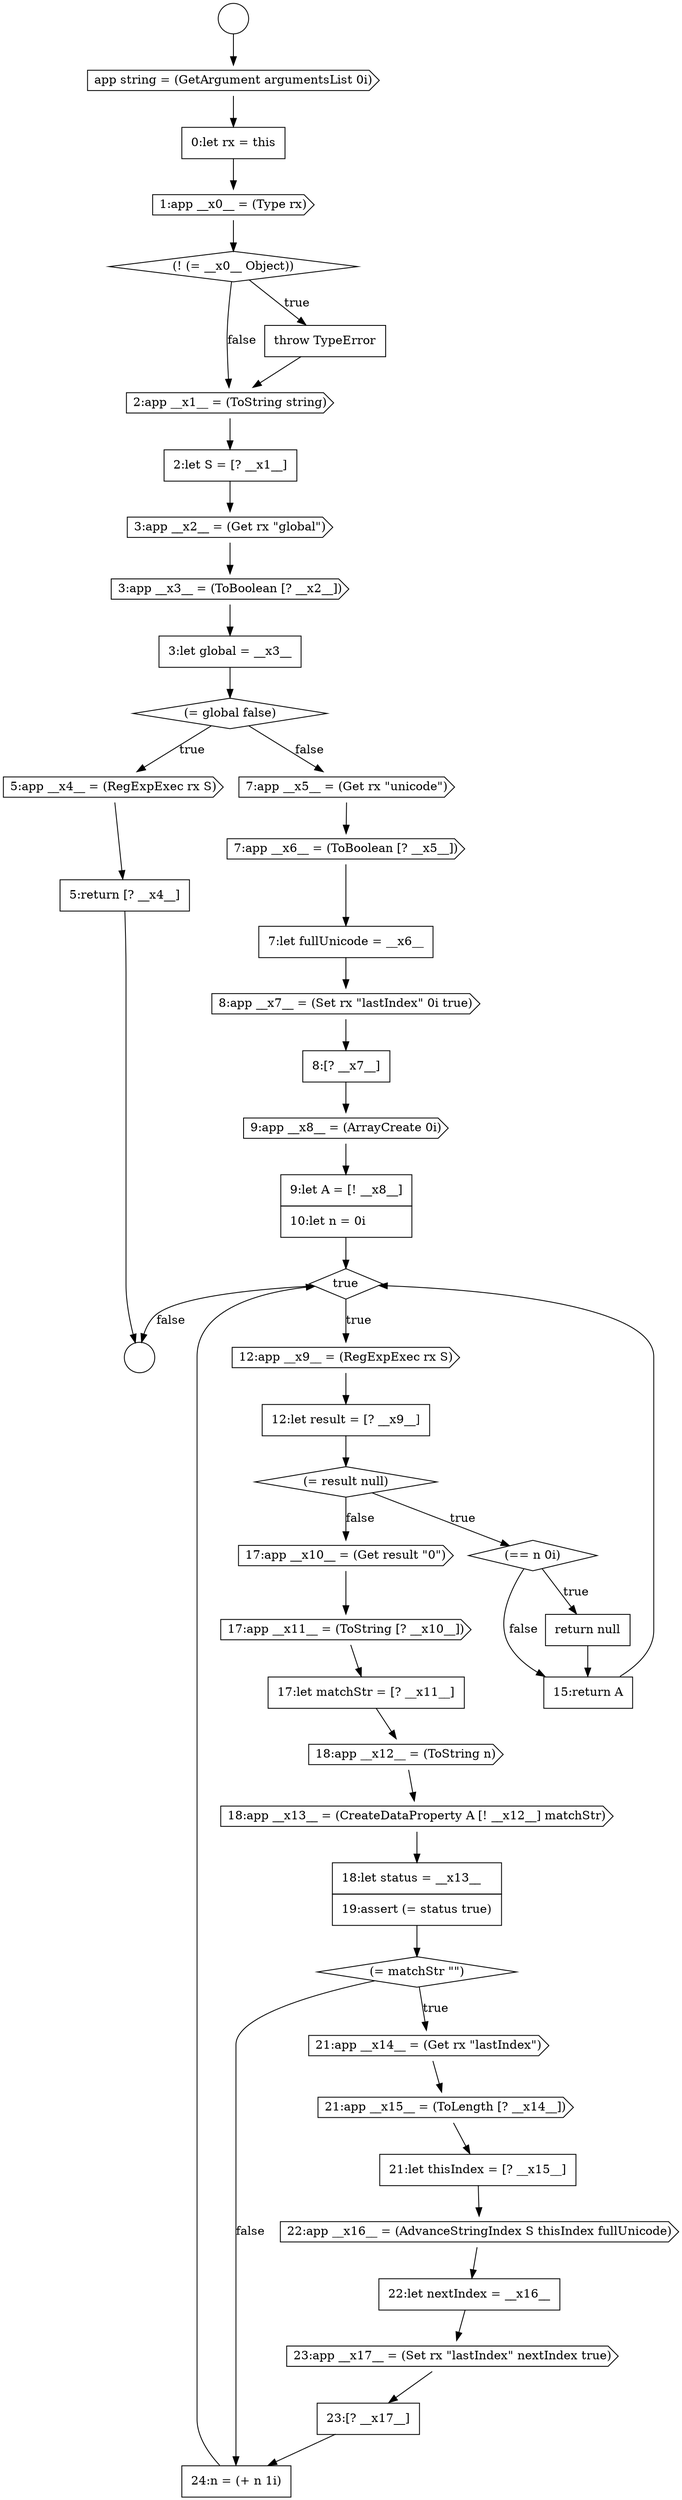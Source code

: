 digraph {
  node13993 [shape=none, margin=0, label=<<font color="black">
    <table border="0" cellborder="1" cellspacing="0" cellpadding="10">
      <tr><td align="left">0:let rx = this</td></tr>
    </table>
  </font>> color="black" fillcolor="white" style=filled]
  node14004 [shape=none, margin=0, label=<<font color="black">
    <table border="0" cellborder="1" cellspacing="0" cellpadding="10">
      <tr><td align="left">5:return [? __x4__]</td></tr>
    </table>
  </font>> color="black" fillcolor="white" style=filled]
  node14020 [shape=cds, label=<<font color="black">17:app __x11__ = (ToString [? __x10__])</font>> color="black" fillcolor="white" style=filled]
  node13995 [shape=diamond, label=<<font color="black">(! (= __x0__ Object))</font>> color="black" fillcolor="white" style=filled]
  node14016 [shape=diamond, label=<<font color="black">(== n 0i)</font>> color="black" fillcolor="white" style=filled]
  node14012 [shape=diamond, label=<<font color="black">true</font>> color="black" fillcolor="white" style=filled]
  node14001 [shape=none, margin=0, label=<<font color="black">
    <table border="0" cellborder="1" cellspacing="0" cellpadding="10">
      <tr><td align="left">3:let global = __x3__</td></tr>
    </table>
  </font>> color="black" fillcolor="white" style=filled]
  node14018 [shape=none, margin=0, label=<<font color="black">
    <table border="0" cellborder="1" cellspacing="0" cellpadding="10">
      <tr><td align="left">15:return A</td></tr>
    </table>
  </font>> color="black" fillcolor="white" style=filled]
  node14014 [shape=none, margin=0, label=<<font color="black">
    <table border="0" cellborder="1" cellspacing="0" cellpadding="10">
      <tr><td align="left">12:let result = [? __x9__]</td></tr>
    </table>
  </font>> color="black" fillcolor="white" style=filled]
  node14025 [shape=diamond, label=<<font color="black">(= matchStr &quot;&quot;)</font>> color="black" fillcolor="white" style=filled]
  node13997 [shape=cds, label=<<font color="black">2:app __x1__ = (ToString string)</font>> color="black" fillcolor="white" style=filled]
  node14023 [shape=cds, label=<<font color="black">18:app __x13__ = (CreateDataProperty A [! __x12__] matchStr)</font>> color="black" fillcolor="white" style=filled]
  node14029 [shape=cds, label=<<font color="black">22:app __x16__ = (AdvanceStringIndex S thisIndex fullUnicode)</font>> color="black" fillcolor="white" style=filled]
  node14007 [shape=none, margin=0, label=<<font color="black">
    <table border="0" cellborder="1" cellspacing="0" cellpadding="10">
      <tr><td align="left">7:let fullUnicode = __x6__</td></tr>
    </table>
  </font>> color="black" fillcolor="white" style=filled]
  node14002 [shape=diamond, label=<<font color="black">(= global false)</font>> color="black" fillcolor="white" style=filled]
  node14024 [shape=none, margin=0, label=<<font color="black">
    <table border="0" cellborder="1" cellspacing="0" cellpadding="10">
      <tr><td align="left">18:let status = __x13__</td></tr>
      <tr><td align="left">19:assert (= status true)</td></tr>
    </table>
  </font>> color="black" fillcolor="white" style=filled]
  node14019 [shape=cds, label=<<font color="black">17:app __x10__ = (Get result &quot;0&quot;)</font>> color="black" fillcolor="white" style=filled]
  node13992 [shape=cds, label=<<font color="black">app string = (GetArgument argumentsList 0i)</font>> color="black" fillcolor="white" style=filled]
  node14032 [shape=none, margin=0, label=<<font color="black">
    <table border="0" cellborder="1" cellspacing="0" cellpadding="10">
      <tr><td align="left">23:[? __x17__]</td></tr>
    </table>
  </font>> color="black" fillcolor="white" style=filled]
  node14000 [shape=cds, label=<<font color="black">3:app __x3__ = (ToBoolean [? __x2__])</font>> color="black" fillcolor="white" style=filled]
  node14013 [shape=cds, label=<<font color="black">12:app __x9__ = (RegExpExec rx S)</font>> color="black" fillcolor="white" style=filled]
  node14011 [shape=none, margin=0, label=<<font color="black">
    <table border="0" cellborder="1" cellspacing="0" cellpadding="10">
      <tr><td align="left">9:let A = [! __x8__]</td></tr>
      <tr><td align="left">10:let n = 0i</td></tr>
    </table>
  </font>> color="black" fillcolor="white" style=filled]
  node14028 [shape=none, margin=0, label=<<font color="black">
    <table border="0" cellborder="1" cellspacing="0" cellpadding="10">
      <tr><td align="left">21:let thisIndex = [? __x15__]</td></tr>
    </table>
  </font>> color="black" fillcolor="white" style=filled]
  node13996 [shape=none, margin=0, label=<<font color="black">
    <table border="0" cellborder="1" cellspacing="0" cellpadding="10">
      <tr><td align="left">throw TypeError</td></tr>
    </table>
  </font>> color="black" fillcolor="white" style=filled]
  node14008 [shape=cds, label=<<font color="black">8:app __x7__ = (Set rx &quot;lastIndex&quot; 0i true)</font>> color="black" fillcolor="white" style=filled]
  node14003 [shape=cds, label=<<font color="black">5:app __x4__ = (RegExpExec rx S)</font>> color="black" fillcolor="white" style=filled]
  node13999 [shape=cds, label=<<font color="black">3:app __x2__ = (Get rx &quot;global&quot;)</font>> color="black" fillcolor="white" style=filled]
  node14021 [shape=none, margin=0, label=<<font color="black">
    <table border="0" cellborder="1" cellspacing="0" cellpadding="10">
      <tr><td align="left">17:let matchStr = [? __x11__]</td></tr>
    </table>
  </font>> color="black" fillcolor="white" style=filled]
  node14010 [shape=cds, label=<<font color="black">9:app __x8__ = (ArrayCreate 0i)</font>> color="black" fillcolor="white" style=filled]
  node14027 [shape=cds, label=<<font color="black">21:app __x15__ = (ToLength [? __x14__])</font>> color="black" fillcolor="white" style=filled]
  node14017 [shape=none, margin=0, label=<<font color="black">
    <table border="0" cellborder="1" cellspacing="0" cellpadding="10">
      <tr><td align="left">return null</td></tr>
    </table>
  </font>> color="black" fillcolor="white" style=filled]
  node13990 [shape=circle label=" " color="black" fillcolor="white" style=filled]
  node14031 [shape=cds, label=<<font color="black">23:app __x17__ = (Set rx &quot;lastIndex&quot; nextIndex true)</font>> color="black" fillcolor="white" style=filled]
  node14005 [shape=cds, label=<<font color="black">7:app __x5__ = (Get rx &quot;unicode&quot;)</font>> color="black" fillcolor="white" style=filled]
  node14022 [shape=cds, label=<<font color="black">18:app __x12__ = (ToString n)</font>> color="black" fillcolor="white" style=filled]
  node13994 [shape=cds, label=<<font color="black">1:app __x0__ = (Type rx)</font>> color="black" fillcolor="white" style=filled]
  node14009 [shape=none, margin=0, label=<<font color="black">
    <table border="0" cellborder="1" cellspacing="0" cellpadding="10">
      <tr><td align="left">8:[? __x7__]</td></tr>
    </table>
  </font>> color="black" fillcolor="white" style=filled]
  node14015 [shape=diamond, label=<<font color="black">(= result null)</font>> color="black" fillcolor="white" style=filled]
  node14026 [shape=cds, label=<<font color="black">21:app __x14__ = (Get rx &quot;lastIndex&quot;)</font>> color="black" fillcolor="white" style=filled]
  node13998 [shape=none, margin=0, label=<<font color="black">
    <table border="0" cellborder="1" cellspacing="0" cellpadding="10">
      <tr><td align="left">2:let S = [? __x1__]</td></tr>
    </table>
  </font>> color="black" fillcolor="white" style=filled]
  node14030 [shape=none, margin=0, label=<<font color="black">
    <table border="0" cellborder="1" cellspacing="0" cellpadding="10">
      <tr><td align="left">22:let nextIndex = __x16__</td></tr>
    </table>
  </font>> color="black" fillcolor="white" style=filled]
  node13991 [shape=circle label=" " color="black" fillcolor="white" style=filled]
  node14006 [shape=cds, label=<<font color="black">7:app __x6__ = (ToBoolean [? __x5__])</font>> color="black" fillcolor="white" style=filled]
  node14033 [shape=none, margin=0, label=<<font color="black">
    <table border="0" cellborder="1" cellspacing="0" cellpadding="10">
      <tr><td align="left">24:n = (+ n 1i)</td></tr>
    </table>
  </font>> color="black" fillcolor="white" style=filled]
  node14015 -> node14016 [label=<<font color="black">true</font>> color="black"]
  node14015 -> node14019 [label=<<font color="black">false</font>> color="black"]
  node14030 -> node14031 [ color="black"]
  node14023 -> node14024 [ color="black"]
  node14032 -> node14033 [ color="black"]
  node13990 -> node13992 [ color="black"]
  node14031 -> node14032 [ color="black"]
  node13997 -> node13998 [ color="black"]
  node14026 -> node14027 [ color="black"]
  node14019 -> node14020 [ color="black"]
  node14024 -> node14025 [ color="black"]
  node14007 -> node14008 [ color="black"]
  node13993 -> node13994 [ color="black"]
  node13996 -> node13997 [ color="black"]
  node14003 -> node14004 [ color="black"]
  node14025 -> node14026 [label=<<font color="black">true</font>> color="black"]
  node14025 -> node14033 [label=<<font color="black">false</font>> color="black"]
  node14002 -> node14003 [label=<<font color="black">true</font>> color="black"]
  node14002 -> node14005 [label=<<font color="black">false</font>> color="black"]
  node14000 -> node14001 [ color="black"]
  node14022 -> node14023 [ color="black"]
  node14020 -> node14021 [ color="black"]
  node14008 -> node14009 [ color="black"]
  node14004 -> node13991 [ color="black"]
  node14012 -> node14013 [label=<<font color="black">true</font>> color="black"]
  node14012 -> node13991 [label=<<font color="black">false</font>> color="black"]
  node14017 -> node14018 [ color="black"]
  node14013 -> node14014 [ color="black"]
  node14033 -> node14012 [ color="black"]
  node14021 -> node14022 [ color="black"]
  node14016 -> node14017 [label=<<font color="black">true</font>> color="black"]
  node14016 -> node14018 [label=<<font color="black">false</font>> color="black"]
  node14028 -> node14029 [ color="black"]
  node14018 -> node14012 [ color="black"]
  node14027 -> node14028 [ color="black"]
  node13994 -> node13995 [ color="black"]
  node14005 -> node14006 [ color="black"]
  node13999 -> node14000 [ color="black"]
  node14010 -> node14011 [ color="black"]
  node14006 -> node14007 [ color="black"]
  node14001 -> node14002 [ color="black"]
  node13995 -> node13996 [label=<<font color="black">true</font>> color="black"]
  node13995 -> node13997 [label=<<font color="black">false</font>> color="black"]
  node13992 -> node13993 [ color="black"]
  node14014 -> node14015 [ color="black"]
  node13998 -> node13999 [ color="black"]
  node14009 -> node14010 [ color="black"]
  node14011 -> node14012 [ color="black"]
  node14029 -> node14030 [ color="black"]
}
